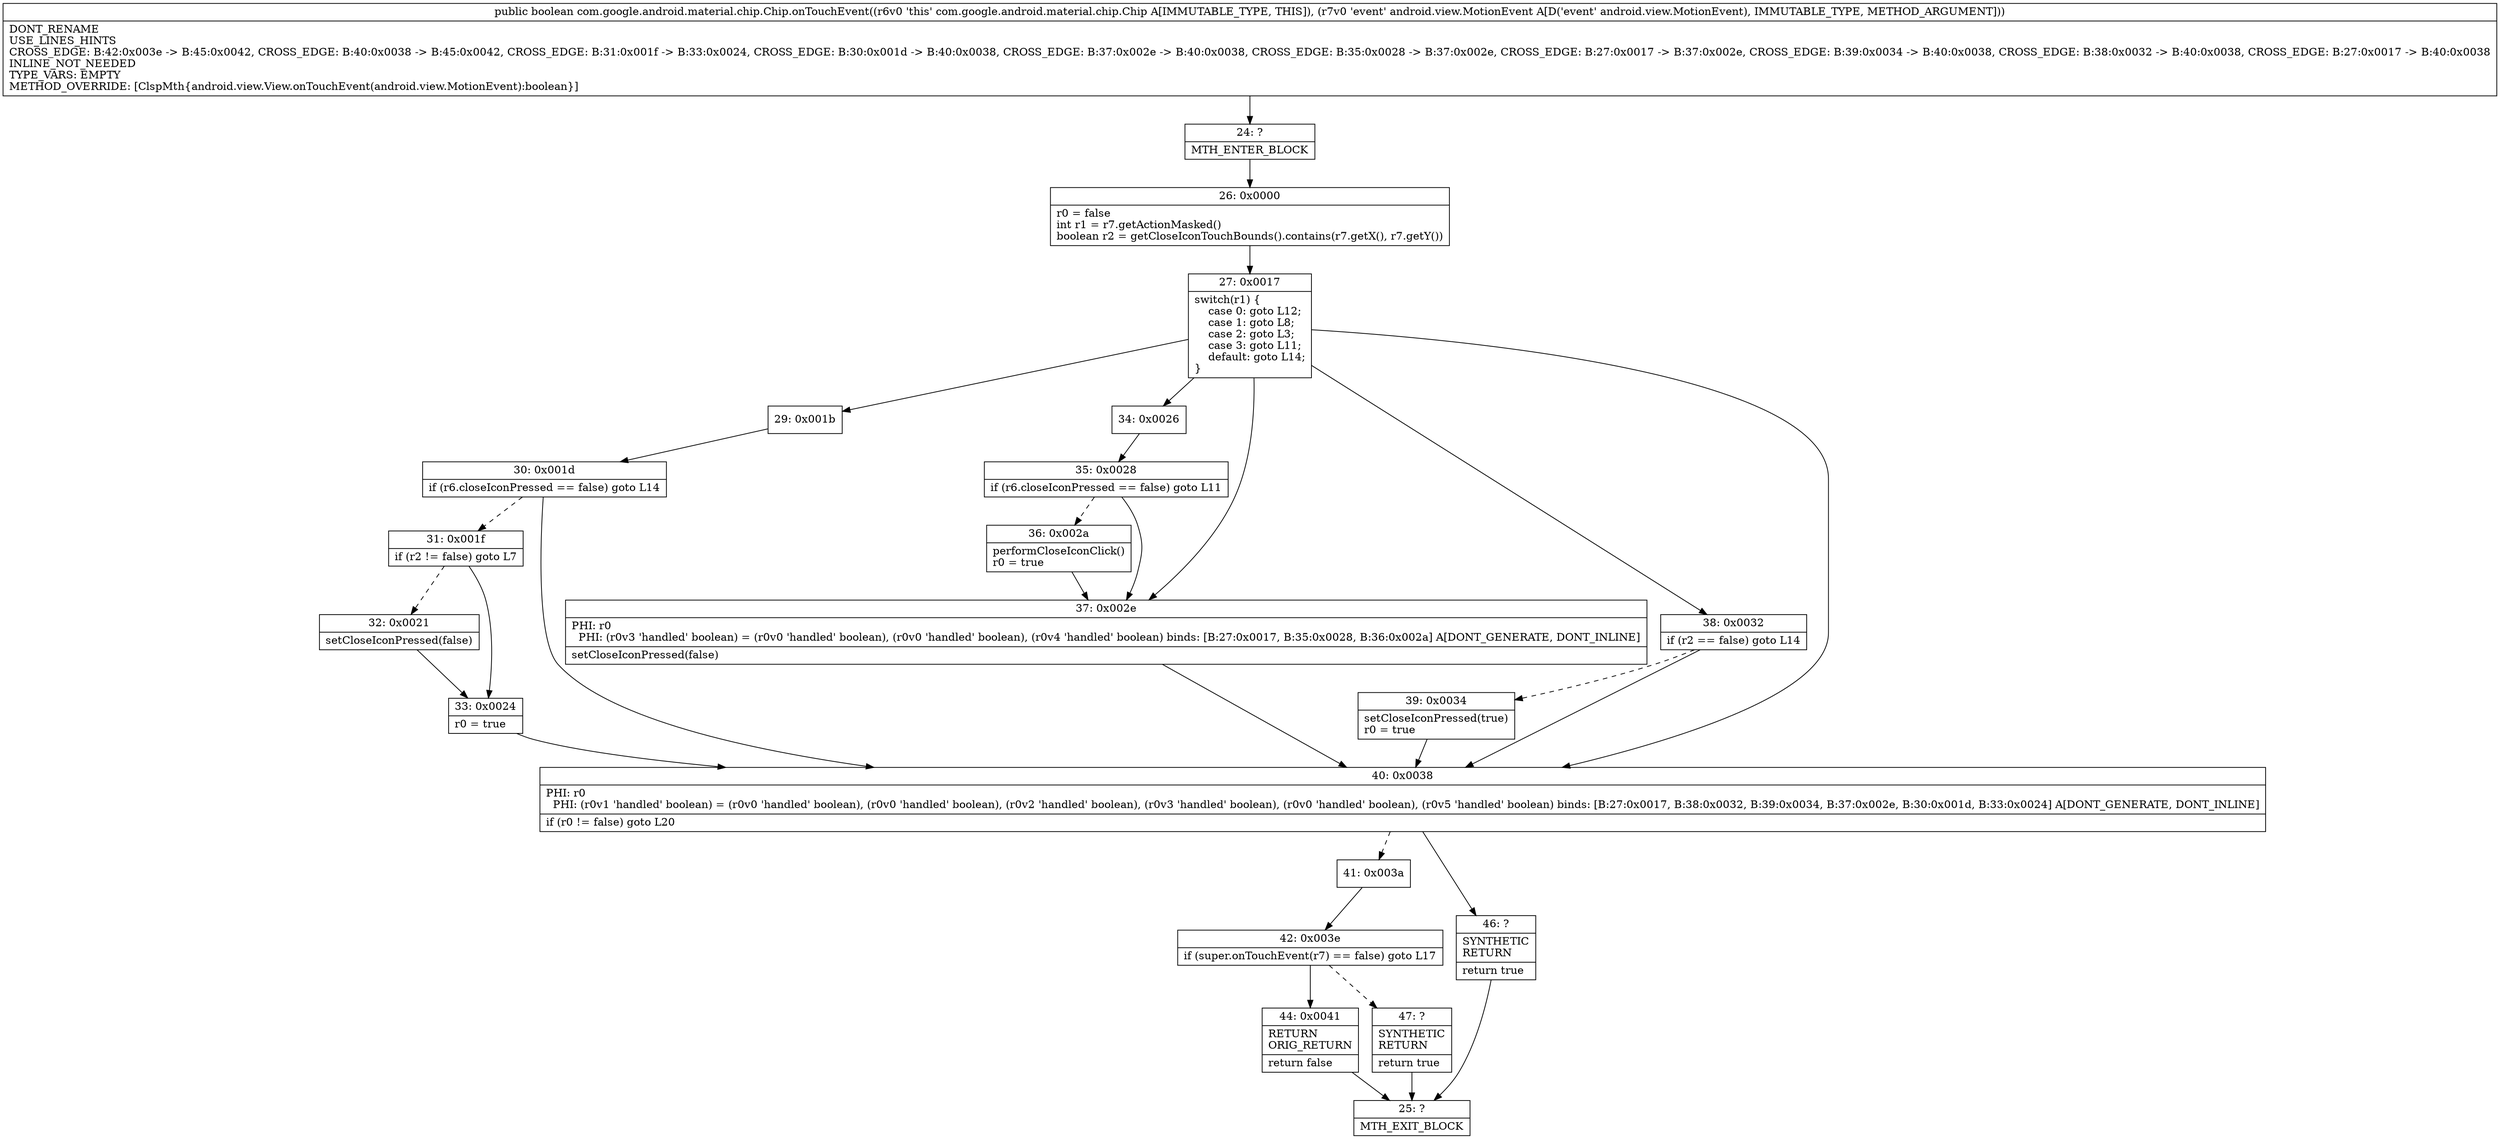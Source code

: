 digraph "CFG forcom.google.android.material.chip.Chip.onTouchEvent(Landroid\/view\/MotionEvent;)Z" {
Node_24 [shape=record,label="{24\:\ ?|MTH_ENTER_BLOCK\l}"];
Node_26 [shape=record,label="{26\:\ 0x0000|r0 = false\lint r1 = r7.getActionMasked()\lboolean r2 = getCloseIconTouchBounds().contains(r7.getX(), r7.getY())\l}"];
Node_27 [shape=record,label="{27\:\ 0x0017|switch(r1) \{\l    case 0: goto L12;\l    case 1: goto L8;\l    case 2: goto L3;\l    case 3: goto L11;\l    default: goto L14;\l\}\l}"];
Node_29 [shape=record,label="{29\:\ 0x001b}"];
Node_30 [shape=record,label="{30\:\ 0x001d|if (r6.closeIconPressed == false) goto L14\l}"];
Node_31 [shape=record,label="{31\:\ 0x001f|if (r2 != false) goto L7\l}"];
Node_32 [shape=record,label="{32\:\ 0x0021|setCloseIconPressed(false)\l}"];
Node_33 [shape=record,label="{33\:\ 0x0024|r0 = true\l}"];
Node_34 [shape=record,label="{34\:\ 0x0026}"];
Node_35 [shape=record,label="{35\:\ 0x0028|if (r6.closeIconPressed == false) goto L11\l}"];
Node_36 [shape=record,label="{36\:\ 0x002a|performCloseIconClick()\lr0 = true\l}"];
Node_37 [shape=record,label="{37\:\ 0x002e|PHI: r0 \l  PHI: (r0v3 'handled' boolean) = (r0v0 'handled' boolean), (r0v0 'handled' boolean), (r0v4 'handled' boolean) binds: [B:27:0x0017, B:35:0x0028, B:36:0x002a] A[DONT_GENERATE, DONT_INLINE]\l|setCloseIconPressed(false)\l}"];
Node_38 [shape=record,label="{38\:\ 0x0032|if (r2 == false) goto L14\l}"];
Node_39 [shape=record,label="{39\:\ 0x0034|setCloseIconPressed(true)\lr0 = true\l}"];
Node_40 [shape=record,label="{40\:\ 0x0038|PHI: r0 \l  PHI: (r0v1 'handled' boolean) = (r0v0 'handled' boolean), (r0v0 'handled' boolean), (r0v2 'handled' boolean), (r0v3 'handled' boolean), (r0v0 'handled' boolean), (r0v5 'handled' boolean) binds: [B:27:0x0017, B:38:0x0032, B:39:0x0034, B:37:0x002e, B:30:0x001d, B:33:0x0024] A[DONT_GENERATE, DONT_INLINE]\l|if (r0 != false) goto L20\l}"];
Node_41 [shape=record,label="{41\:\ 0x003a}"];
Node_42 [shape=record,label="{42\:\ 0x003e|if (super.onTouchEvent(r7) == false) goto L17\l}"];
Node_44 [shape=record,label="{44\:\ 0x0041|RETURN\lORIG_RETURN\l|return false\l}"];
Node_25 [shape=record,label="{25\:\ ?|MTH_EXIT_BLOCK\l}"];
Node_47 [shape=record,label="{47\:\ ?|SYNTHETIC\lRETURN\l|return true\l}"];
Node_46 [shape=record,label="{46\:\ ?|SYNTHETIC\lRETURN\l|return true\l}"];
MethodNode[shape=record,label="{public boolean com.google.android.material.chip.Chip.onTouchEvent((r6v0 'this' com.google.android.material.chip.Chip A[IMMUTABLE_TYPE, THIS]), (r7v0 'event' android.view.MotionEvent A[D('event' android.view.MotionEvent), IMMUTABLE_TYPE, METHOD_ARGUMENT]))  | DONT_RENAME\lUSE_LINES_HINTS\lCROSS_EDGE: B:42:0x003e \-\> B:45:0x0042, CROSS_EDGE: B:40:0x0038 \-\> B:45:0x0042, CROSS_EDGE: B:31:0x001f \-\> B:33:0x0024, CROSS_EDGE: B:30:0x001d \-\> B:40:0x0038, CROSS_EDGE: B:37:0x002e \-\> B:40:0x0038, CROSS_EDGE: B:35:0x0028 \-\> B:37:0x002e, CROSS_EDGE: B:27:0x0017 \-\> B:37:0x002e, CROSS_EDGE: B:39:0x0034 \-\> B:40:0x0038, CROSS_EDGE: B:38:0x0032 \-\> B:40:0x0038, CROSS_EDGE: B:27:0x0017 \-\> B:40:0x0038\lINLINE_NOT_NEEDED\lTYPE_VARS: EMPTY\lMETHOD_OVERRIDE: [ClspMth\{android.view.View.onTouchEvent(android.view.MotionEvent):boolean\}]\l}"];
MethodNode -> Node_24;Node_24 -> Node_26;
Node_26 -> Node_27;
Node_27 -> Node_29;
Node_27 -> Node_34;
Node_27 -> Node_37;
Node_27 -> Node_38;
Node_27 -> Node_40;
Node_29 -> Node_30;
Node_30 -> Node_31[style=dashed];
Node_30 -> Node_40;
Node_31 -> Node_32[style=dashed];
Node_31 -> Node_33;
Node_32 -> Node_33;
Node_33 -> Node_40;
Node_34 -> Node_35;
Node_35 -> Node_36[style=dashed];
Node_35 -> Node_37;
Node_36 -> Node_37;
Node_37 -> Node_40;
Node_38 -> Node_39[style=dashed];
Node_38 -> Node_40;
Node_39 -> Node_40;
Node_40 -> Node_41[style=dashed];
Node_40 -> Node_46;
Node_41 -> Node_42;
Node_42 -> Node_44;
Node_42 -> Node_47[style=dashed];
Node_44 -> Node_25;
Node_47 -> Node_25;
Node_46 -> Node_25;
}

